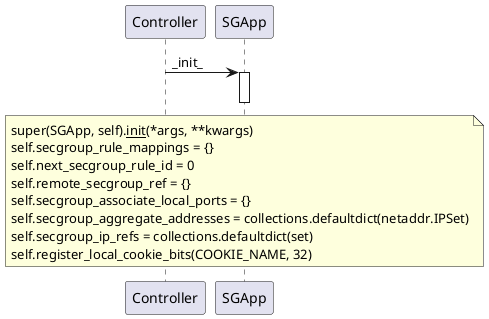 @startuml init sg app
Controller->SGApp:_init_
activate SGApp
note over SGApp
    super(SGApp, self).__init__(*args, **kwargs)
    self.secgroup_rule_mappings = {}
    self.next_secgroup_rule_id = 0
    self.remote_secgroup_ref = {}
    self.secgroup_associate_local_ports = {}
    self.secgroup_aggregate_addresses = collections.defaultdict(netaddr.IPSet)
    self.secgroup_ip_refs = collections.defaultdict(set)
    self.register_local_cookie_bits(COOKIE_NAME, 32)
end note
deactivate
@enduml